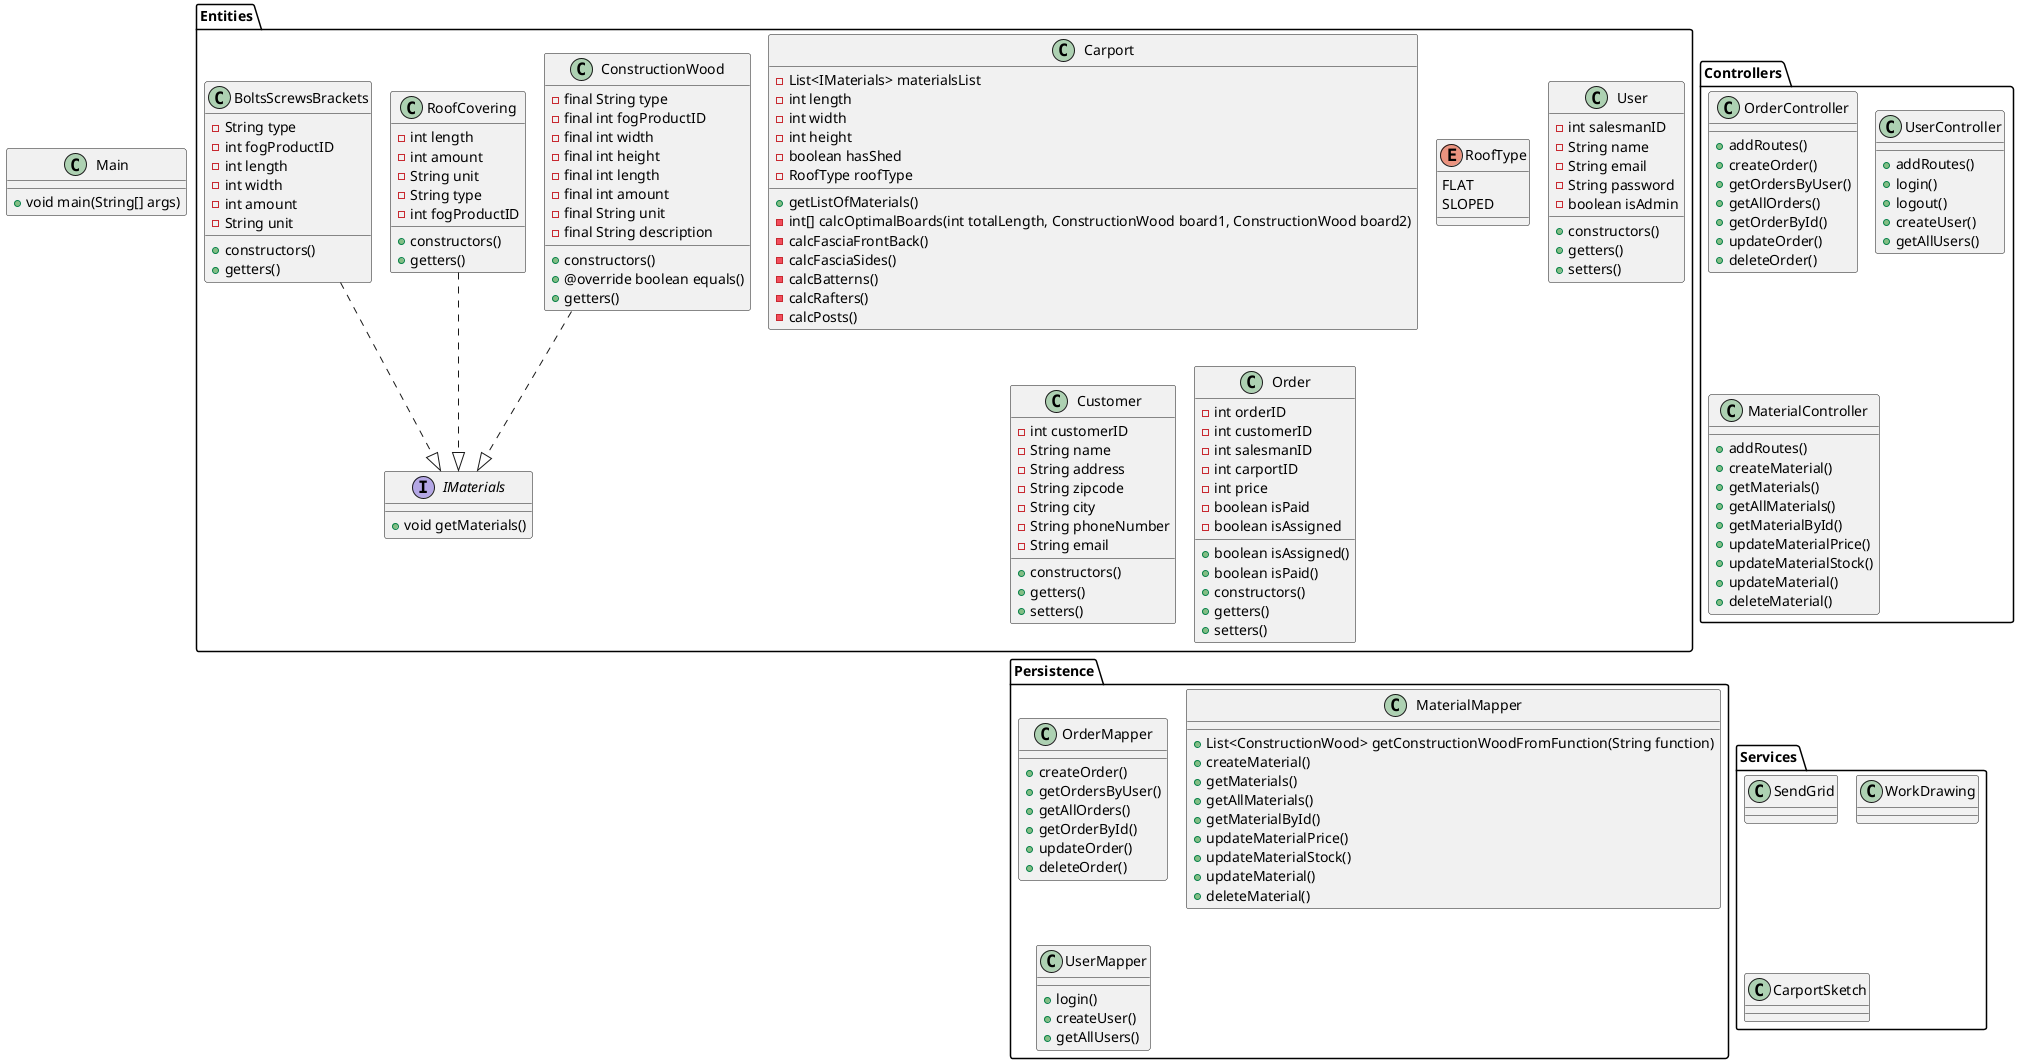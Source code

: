 @startuml
'https://plantuml.com/class-diagram
!pragma layout smetana

class Main
{
    + void main(String[] args)
}


package "Entities" {
interface IMaterials
{

+ void getMaterials()

}

class Carport
{
- List<IMaterials> materialsList
-int length
-int width
-int height
-boolean hasShed
-RoofType roofType
+ getListOfMaterials()
- int[] calcOptimalBoards(int totalLength, ConstructionWood board1, ConstructionWood board2)
- calcFasciaFrontBack()
- calcFasciaSides()
- calcBatterns()
- calcRafters()
- calcPosts()

}
enum RoofType
{
    FLAT
    SLOPED
}

class User
{
- int salesmanID
- String name
- String email
- String password
- boolean isAdmin
+ constructors()
+ getters()
+ setters()
}
class Customer
{
- int customerID
- String name
- String address
- String zipcode
- String city
- String phoneNumber
- String email
+ constructors()
+ getters()
+ setters()


}
class Order
{
- int orderID
- int customerID
- int salesmanID
- int carportID
- int price
- boolean isPaid
- boolean isAssigned
+ boolean isAssigned()
+ boolean isPaid()
+ constructors()
+ getters()
+ setters()
}
class ConstructionWood
{
- final String type
- final int fogProductID
- final int width
- final int height
- final int length
- final int amount
- final String unit
- final String description
+ constructors()
+ @override boolean equals()
+ getters()
}
class RoofCovering
{
- int length
- int amount
- String unit
- String type
- int fogProductID
+ constructors()
+ getters()
}
class BoltsScrewsBrackets
{
- String type
- int fogProductID
- int length
- int width
- int amount
- String unit
+ constructors()
+ getters()


}
}
package "Controllers" {
    class OrderController
    {
    + addRoutes()
    + createOrder()
    + getOrdersByUser()
    + getAllOrders()
    + getOrderById()
    + updateOrder()
    + deleteOrder()
    }
    class UserController
    {
    + addRoutes()
    + login()
    + logout()
    + createUser()
    + getAllUsers()
    }
    class MaterialController
    {
    + addRoutes()
    + createMaterial()
    + getMaterials()
    + getAllMaterials()
    + getMaterialById()
    + updateMaterialPrice()
    + updateMaterialStock()
    + updateMaterial()
    + deleteMaterial()
   }
}
package "Persistence" {
    class OrderMapper
    {
        + createOrder()
        + getOrdersByUser()
        + getAllOrders()
        + getOrderById()
        + updateOrder()
        + deleteOrder()
    }
    class MaterialMapper
    {
        + List<ConstructionWood> getConstructionWoodFromFunction(String function)
        + createMaterial()
        + getMaterials()
        + getAllMaterials()
        + getMaterialById()
        + updateMaterialPrice()
        + updateMaterialStock()
        + updateMaterial()
        + deleteMaterial()
    }
    class UserMapper
    {
        + login()
        + createUser()
        + getAllUsers()
    }
    }

package "Services" {
class SendGrid{}
class WorkDrawing{}
class CarportSketch{}
}

ConstructionWood ..|> IMaterials
RoofCovering ..|> IMaterials
BoltsScrewsBrackets ..|> IMaterials


@enduml
implements ..|>
extends <|-- (is-a)
composition *-- (must-have)
Aggregation o-- (can-have)
Associering <--